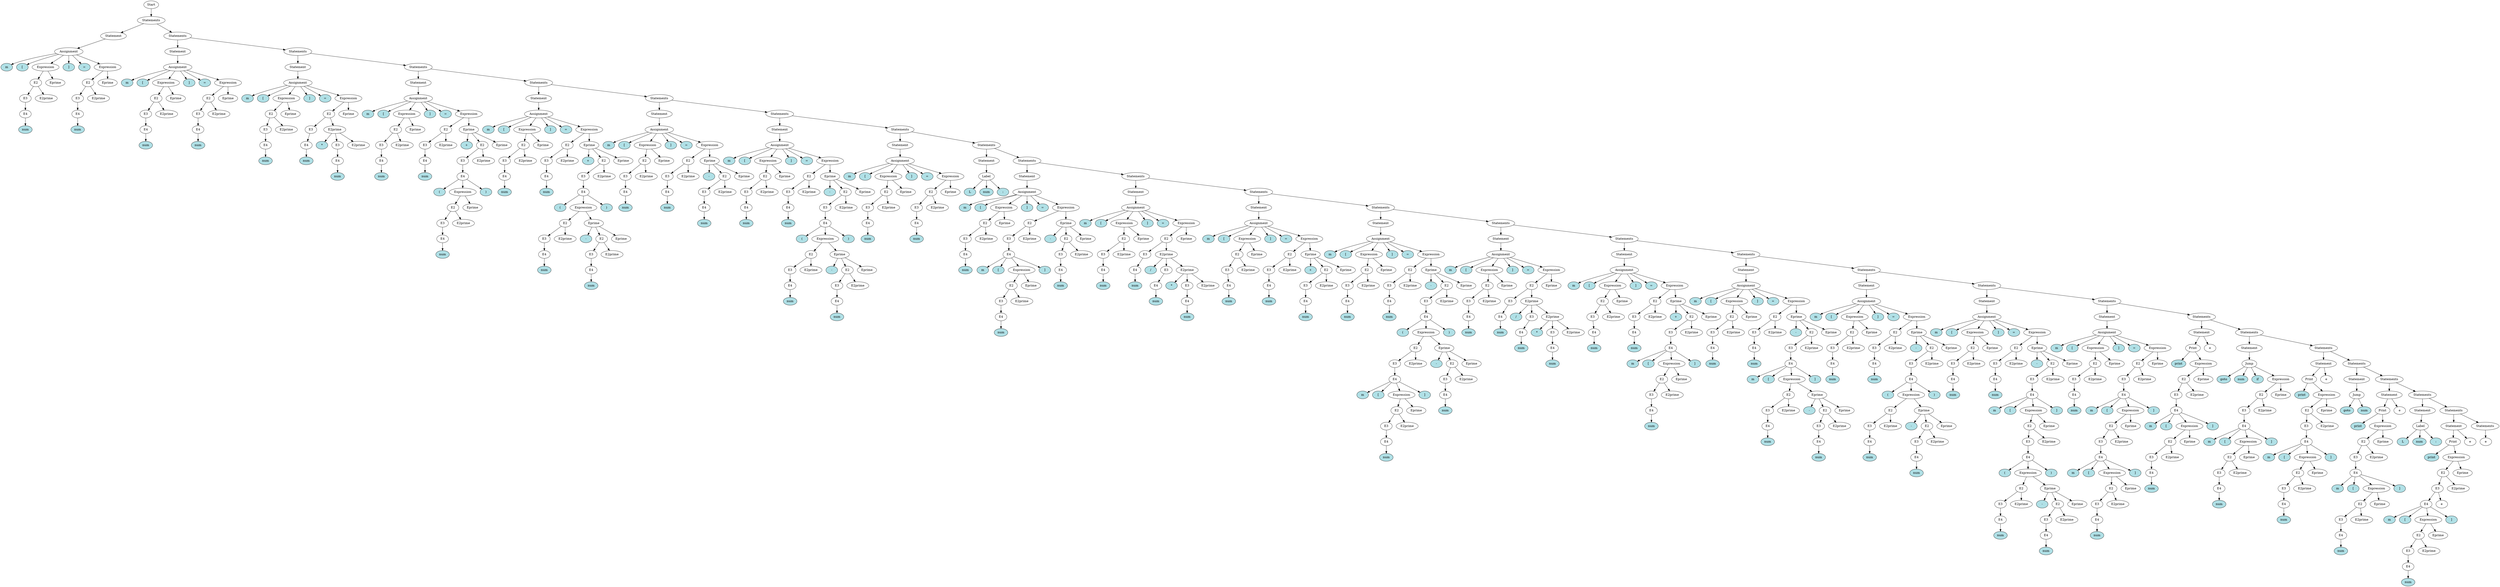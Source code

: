 digraph G {
	"Start1" [label="Start"]
	"Statements2" [label="Statements"]
	"Start1" -> "Statements2"
	"Statement3" [label="Statement"]
	"Statements2" -> "Statement3"
	"Assignment4" [label="Assignment"]
	"Statement3" -> "Assignment4"
	"m5" [label="m",style=filled,fillcolor=powderblue]
	"Assignment4" -> "m5"
	"[6" [label="[",style=filled,fillcolor=powderblue]
	"Assignment4" -> "[6"
	"Expression7" [label="Expression"]
	"Assignment4" -> "Expression7"
	"E28" [label="E2"]
	"Expression7" -> "E28"
	"E39" [label="E3"]
	"E28" -> "E39"
	"E410" [label="E4"]
	"E39" -> "E410"
	"num11" [label="num",style=filled,fillcolor=powderblue]
	"E410" -> "num11"
	"E2prime12" [label="E2prime"]
	"E28" -> "E2prime12"
	"Eprime13" [label="Eprime"]
	"Expression7" -> "Eprime13"
	"]14" [label="]",style=filled,fillcolor=powderblue]
	"Assignment4" -> "]14"
	"=15" [label="=",style=filled,fillcolor=powderblue]
	"Assignment4" -> "=15"
	"Expression16" [label="Expression"]
	"Assignment4" -> "Expression16"
	"E217" [label="E2"]
	"Expression16" -> "E217"
	"E318" [label="E3"]
	"E217" -> "E318"
	"E419" [label="E4"]
	"E318" -> "E419"
	"num20" [label="num",style=filled,fillcolor=powderblue]
	"E419" -> "num20"
	"E2prime21" [label="E2prime"]
	"E217" -> "E2prime21"
	"Eprime22" [label="Eprime"]
	"Expression16" -> "Eprime22"
	"Statements23" [label="Statements"]
	"Statements2" -> "Statements23"
	"Statement24" [label="Statement"]
	"Statements23" -> "Statement24"
	"Assignment25" [label="Assignment"]
	"Statement24" -> "Assignment25"
	"m26" [label="m",style=filled,fillcolor=powderblue]
	"Assignment25" -> "m26"
	"[27" [label="[",style=filled,fillcolor=powderblue]
	"Assignment25" -> "[27"
	"Expression28" [label="Expression"]
	"Assignment25" -> "Expression28"
	"E229" [label="E2"]
	"Expression28" -> "E229"
	"E330" [label="E3"]
	"E229" -> "E330"
	"E431" [label="E4"]
	"E330" -> "E431"
	"num32" [label="num",style=filled,fillcolor=powderblue]
	"E431" -> "num32"
	"E2prime33" [label="E2prime"]
	"E229" -> "E2prime33"
	"Eprime34" [label="Eprime"]
	"Expression28" -> "Eprime34"
	"]35" [label="]",style=filled,fillcolor=powderblue]
	"Assignment25" -> "]35"
	"=36" [label="=",style=filled,fillcolor=powderblue]
	"Assignment25" -> "=36"
	"Expression37" [label="Expression"]
	"Assignment25" -> "Expression37"
	"E238" [label="E2"]
	"Expression37" -> "E238"
	"E339" [label="E3"]
	"E238" -> "E339"
	"E440" [label="E4"]
	"E339" -> "E440"
	"num41" [label="num",style=filled,fillcolor=powderblue]
	"E440" -> "num41"
	"E2prime42" [label="E2prime"]
	"E238" -> "E2prime42"
	"Eprime43" [label="Eprime"]
	"Expression37" -> "Eprime43"
	"Statements44" [label="Statements"]
	"Statements23" -> "Statements44"
	"Statement45" [label="Statement"]
	"Statements44" -> "Statement45"
	"Assignment46" [label="Assignment"]
	"Statement45" -> "Assignment46"
	"m47" [label="m",style=filled,fillcolor=powderblue]
	"Assignment46" -> "m47"
	"[48" [label="[",style=filled,fillcolor=powderblue]
	"Assignment46" -> "[48"
	"Expression49" [label="Expression"]
	"Assignment46" -> "Expression49"
	"E250" [label="E2"]
	"Expression49" -> "E250"
	"E351" [label="E3"]
	"E250" -> "E351"
	"E452" [label="E4"]
	"E351" -> "E452"
	"num53" [label="num",style=filled,fillcolor=powderblue]
	"E452" -> "num53"
	"E2prime54" [label="E2prime"]
	"E250" -> "E2prime54"
	"Eprime55" [label="Eprime"]
	"Expression49" -> "Eprime55"
	"]56" [label="]",style=filled,fillcolor=powderblue]
	"Assignment46" -> "]56"
	"=57" [label="=",style=filled,fillcolor=powderblue]
	"Assignment46" -> "=57"
	"Expression58" [label="Expression"]
	"Assignment46" -> "Expression58"
	"E259" [label="E2"]
	"Expression58" -> "E259"
	"E360" [label="E3"]
	"E259" -> "E360"
	"E461" [label="E4"]
	"E360" -> "E461"
	"num62" [label="num",style=filled,fillcolor=powderblue]
	"E461" -> "num62"
	"E2prime63" [label="E2prime"]
	"E259" -> "E2prime63"
	"*64" [label="*",style=filled,fillcolor=powderblue]
	"E2prime63" -> "*64"
	"E365" [label="E3"]
	"E2prime63" -> "E365"
	"E466" [label="E4"]
	"E365" -> "E466"
	"num67" [label="num",style=filled,fillcolor=powderblue]
	"E466" -> "num67"
	"E2prime68" [label="E2prime"]
	"E2prime63" -> "E2prime68"
	"Eprime69" [label="Eprime"]
	"Expression58" -> "Eprime69"
	"Statements70" [label="Statements"]
	"Statements44" -> "Statements70"
	"Statement71" [label="Statement"]
	"Statements70" -> "Statement71"
	"Assignment72" [label="Assignment"]
	"Statement71" -> "Assignment72"
	"m73" [label="m",style=filled,fillcolor=powderblue]
	"Assignment72" -> "m73"
	"[74" [label="[",style=filled,fillcolor=powderblue]
	"Assignment72" -> "[74"
	"Expression75" [label="Expression"]
	"Assignment72" -> "Expression75"
	"E276" [label="E2"]
	"Expression75" -> "E276"
	"E377" [label="E3"]
	"E276" -> "E377"
	"E478" [label="E4"]
	"E377" -> "E478"
	"num79" [label="num",style=filled,fillcolor=powderblue]
	"E478" -> "num79"
	"E2prime80" [label="E2prime"]
	"E276" -> "E2prime80"
	"Eprime81" [label="Eprime"]
	"Expression75" -> "Eprime81"
	"]82" [label="]",style=filled,fillcolor=powderblue]
	"Assignment72" -> "]82"
	"=83" [label="=",style=filled,fillcolor=powderblue]
	"Assignment72" -> "=83"
	"Expression84" [label="Expression"]
	"Assignment72" -> "Expression84"
	"E285" [label="E2"]
	"Expression84" -> "E285"
	"E386" [label="E3"]
	"E285" -> "E386"
	"E487" [label="E4"]
	"E386" -> "E487"
	"num88" [label="num",style=filled,fillcolor=powderblue]
	"E487" -> "num88"
	"E2prime89" [label="E2prime"]
	"E285" -> "E2prime89"
	"Eprime90" [label="Eprime"]
	"Expression84" -> "Eprime90"
	"+91" [label="+",style=filled,fillcolor=powderblue]
	"Eprime90" -> "+91"
	"E292" [label="E2"]
	"Eprime90" -> "E292"
	"E393" [label="E3"]
	"E292" -> "E393"
	"E494" [label="E4"]
	"E393" -> "E494"
	"(95" [label="(",style=filled,fillcolor=powderblue]
	"E494" -> "(95"
	"Expression96" [label="Expression"]
	"E494" -> "Expression96"
	"E297" [label="E2"]
	"Expression96" -> "E297"
	"E398" [label="E3"]
	"E297" -> "E398"
	"E499" [label="E4"]
	"E398" -> "E499"
	"num100" [label="num",style=filled,fillcolor=powderblue]
	"E499" -> "num100"
	"E2prime101" [label="E2prime"]
	"E297" -> "E2prime101"
	"Eprime102" [label="Eprime"]
	"Expression96" -> "Eprime102"
	")103" [label=")",style=filled,fillcolor=powderblue]
	"E494" -> ")103"
	"E2prime104" [label="E2prime"]
	"E292" -> "E2prime104"
	"Eprime105" [label="Eprime"]
	"Eprime90" -> "Eprime105"
	"Statements106" [label="Statements"]
	"Statements70" -> "Statements106"
	"Statement107" [label="Statement"]
	"Statements106" -> "Statement107"
	"Assignment108" [label="Assignment"]
	"Statement107" -> "Assignment108"
	"m109" [label="m",style=filled,fillcolor=powderblue]
	"Assignment108" -> "m109"
	"[110" [label="[",style=filled,fillcolor=powderblue]
	"Assignment108" -> "[110"
	"Expression111" [label="Expression"]
	"Assignment108" -> "Expression111"
	"E2112" [label="E2"]
	"Expression111" -> "E2112"
	"E3113" [label="E3"]
	"E2112" -> "E3113"
	"E4114" [label="E4"]
	"E3113" -> "E4114"
	"num115" [label="num",style=filled,fillcolor=powderblue]
	"E4114" -> "num115"
	"E2prime116" [label="E2prime"]
	"E2112" -> "E2prime116"
	"Eprime117" [label="Eprime"]
	"Expression111" -> "Eprime117"
	"]118" [label="]",style=filled,fillcolor=powderblue]
	"Assignment108" -> "]118"
	"=119" [label="=",style=filled,fillcolor=powderblue]
	"Assignment108" -> "=119"
	"Expression120" [label="Expression"]
	"Assignment108" -> "Expression120"
	"E2121" [label="E2"]
	"Expression120" -> "E2121"
	"E3122" [label="E3"]
	"E2121" -> "E3122"
	"E4123" [label="E4"]
	"E3122" -> "E4123"
	"num124" [label="num",style=filled,fillcolor=powderblue]
	"E4123" -> "num124"
	"E2prime125" [label="E2prime"]
	"E2121" -> "E2prime125"
	"Eprime126" [label="Eprime"]
	"Expression120" -> "Eprime126"
	"+127" [label="+",style=filled,fillcolor=powderblue]
	"Eprime126" -> "+127"
	"E2128" [label="E2"]
	"Eprime126" -> "E2128"
	"E3129" [label="E3"]
	"E2128" -> "E3129"
	"E4130" [label="E4"]
	"E3129" -> "E4130"
	"(131" [label="(",style=filled,fillcolor=powderblue]
	"E4130" -> "(131"
	"Expression132" [label="Expression"]
	"E4130" -> "Expression132"
	"E2133" [label="E2"]
	"Expression132" -> "E2133"
	"E3134" [label="E3"]
	"E2133" -> "E3134"
	"E4135" [label="E4"]
	"E3134" -> "E4135"
	"num136" [label="num",style=filled,fillcolor=powderblue]
	"E4135" -> "num136"
	"E2prime137" [label="E2prime"]
	"E2133" -> "E2prime137"
	"Eprime138" [label="Eprime"]
	"Expression132" -> "Eprime138"
	"-139" [label="-",style=filled,fillcolor=powderblue]
	"Eprime138" -> "-139"
	"E2140" [label="E2"]
	"Eprime138" -> "E2140"
	"E3141" [label="E3"]
	"E2140" -> "E3141"
	"E4142" [label="E4"]
	"E3141" -> "E4142"
	"num143" [label="num",style=filled,fillcolor=powderblue]
	"E4142" -> "num143"
	"E2prime144" [label="E2prime"]
	"E2140" -> "E2prime144"
	"Eprime145" [label="Eprime"]
	"Eprime138" -> "Eprime145"
	")146" [label=")",style=filled,fillcolor=powderblue]
	"E4130" -> ")146"
	"E2prime147" [label="E2prime"]
	"E2128" -> "E2prime147"
	"Eprime148" [label="Eprime"]
	"Eprime126" -> "Eprime148"
	"Statements149" [label="Statements"]
	"Statements106" -> "Statements149"
	"Statement150" [label="Statement"]
	"Statements149" -> "Statement150"
	"Assignment151" [label="Assignment"]
	"Statement150" -> "Assignment151"
	"m152" [label="m",style=filled,fillcolor=powderblue]
	"Assignment151" -> "m152"
	"[153" [label="[",style=filled,fillcolor=powderblue]
	"Assignment151" -> "[153"
	"Expression154" [label="Expression"]
	"Assignment151" -> "Expression154"
	"E2155" [label="E2"]
	"Expression154" -> "E2155"
	"E3156" [label="E3"]
	"E2155" -> "E3156"
	"E4157" [label="E4"]
	"E3156" -> "E4157"
	"num158" [label="num",style=filled,fillcolor=powderblue]
	"E4157" -> "num158"
	"E2prime159" [label="E2prime"]
	"E2155" -> "E2prime159"
	"Eprime160" [label="Eprime"]
	"Expression154" -> "Eprime160"
	"]161" [label="]",style=filled,fillcolor=powderblue]
	"Assignment151" -> "]161"
	"=162" [label="=",style=filled,fillcolor=powderblue]
	"Assignment151" -> "=162"
	"Expression163" [label="Expression"]
	"Assignment151" -> "Expression163"
	"E2164" [label="E2"]
	"Expression163" -> "E2164"
	"E3165" [label="E3"]
	"E2164" -> "E3165"
	"E4166" [label="E4"]
	"E3165" -> "E4166"
	"num167" [label="num",style=filled,fillcolor=powderblue]
	"E4166" -> "num167"
	"E2prime168" [label="E2prime"]
	"E2164" -> "E2prime168"
	"Eprime169" [label="Eprime"]
	"Expression163" -> "Eprime169"
	"-170" [label="-",style=filled,fillcolor=powderblue]
	"Eprime169" -> "-170"
	"E2171" [label="E2"]
	"Eprime169" -> "E2171"
	"E3172" [label="E3"]
	"E2171" -> "E3172"
	"E4173" [label="E4"]
	"E3172" -> "E4173"
	"num174" [label="num",style=filled,fillcolor=powderblue]
	"E4173" -> "num174"
	"E2prime175" [label="E2prime"]
	"E2171" -> "E2prime175"
	"Eprime176" [label="Eprime"]
	"Eprime169" -> "Eprime176"
	"Statements177" [label="Statements"]
	"Statements149" -> "Statements177"
	"Statement178" [label="Statement"]
	"Statements177" -> "Statement178"
	"Assignment179" [label="Assignment"]
	"Statement178" -> "Assignment179"
	"m180" [label="m",style=filled,fillcolor=powderblue]
	"Assignment179" -> "m180"
	"[181" [label="[",style=filled,fillcolor=powderblue]
	"Assignment179" -> "[181"
	"Expression182" [label="Expression"]
	"Assignment179" -> "Expression182"
	"E2183" [label="E2"]
	"Expression182" -> "E2183"
	"E3184" [label="E3"]
	"E2183" -> "E3184"
	"E4185" [label="E4"]
	"E3184" -> "E4185"
	"num186" [label="num",style=filled,fillcolor=powderblue]
	"E4185" -> "num186"
	"E2prime187" [label="E2prime"]
	"E2183" -> "E2prime187"
	"Eprime188" [label="Eprime"]
	"Expression182" -> "Eprime188"
	"]189" [label="]",style=filled,fillcolor=powderblue]
	"Assignment179" -> "]189"
	"=190" [label="=",style=filled,fillcolor=powderblue]
	"Assignment179" -> "=190"
	"Expression191" [label="Expression"]
	"Assignment179" -> "Expression191"
	"E2192" [label="E2"]
	"Expression191" -> "E2192"
	"E3193" [label="E3"]
	"E2192" -> "E3193"
	"E4194" [label="E4"]
	"E3193" -> "E4194"
	"num195" [label="num",style=filled,fillcolor=powderblue]
	"E4194" -> "num195"
	"E2prime196" [label="E2prime"]
	"E2192" -> "E2prime196"
	"Eprime197" [label="Eprime"]
	"Expression191" -> "Eprime197"
	"-198" [label="-",style=filled,fillcolor=powderblue]
	"Eprime197" -> "-198"
	"E2199" [label="E2"]
	"Eprime197" -> "E2199"
	"E3200" [label="E3"]
	"E2199" -> "E3200"
	"E4201" [label="E4"]
	"E3200" -> "E4201"
	"(202" [label="(",style=filled,fillcolor=powderblue]
	"E4201" -> "(202"
	"Expression203" [label="Expression"]
	"E4201" -> "Expression203"
	"E2204" [label="E2"]
	"Expression203" -> "E2204"
	"E3205" [label="E3"]
	"E2204" -> "E3205"
	"E4206" [label="E4"]
	"E3205" -> "E4206"
	"num207" [label="num",style=filled,fillcolor=powderblue]
	"E4206" -> "num207"
	"E2prime208" [label="E2prime"]
	"E2204" -> "E2prime208"
	"Eprime209" [label="Eprime"]
	"Expression203" -> "Eprime209"
	"-210" [label="-",style=filled,fillcolor=powderblue]
	"Eprime209" -> "-210"
	"E2211" [label="E2"]
	"Eprime209" -> "E2211"
	"E3212" [label="E3"]
	"E2211" -> "E3212"
	"E4213" [label="E4"]
	"E3212" -> "E4213"
	"num214" [label="num",style=filled,fillcolor=powderblue]
	"E4213" -> "num214"
	"E2prime215" [label="E2prime"]
	"E2211" -> "E2prime215"
	"Eprime216" [label="Eprime"]
	"Eprime209" -> "Eprime216"
	")217" [label=")",style=filled,fillcolor=powderblue]
	"E4201" -> ")217"
	"E2prime218" [label="E2prime"]
	"E2199" -> "E2prime218"
	"Eprime219" [label="Eprime"]
	"Eprime197" -> "Eprime219"
	"Statements220" [label="Statements"]
	"Statements177" -> "Statements220"
	"Statement221" [label="Statement"]
	"Statements220" -> "Statement221"
	"Assignment222" [label="Assignment"]
	"Statement221" -> "Assignment222"
	"m223" [label="m",style=filled,fillcolor=powderblue]
	"Assignment222" -> "m223"
	"[224" [label="[",style=filled,fillcolor=powderblue]
	"Assignment222" -> "[224"
	"Expression225" [label="Expression"]
	"Assignment222" -> "Expression225"
	"E2226" [label="E2"]
	"Expression225" -> "E2226"
	"E3227" [label="E3"]
	"E2226" -> "E3227"
	"E4228" [label="E4"]
	"E3227" -> "E4228"
	"num229" [label="num",style=filled,fillcolor=powderblue]
	"E4228" -> "num229"
	"E2prime230" [label="E2prime"]
	"E2226" -> "E2prime230"
	"Eprime231" [label="Eprime"]
	"Expression225" -> "Eprime231"
	"]232" [label="]",style=filled,fillcolor=powderblue]
	"Assignment222" -> "]232"
	"=233" [label="=",style=filled,fillcolor=powderblue]
	"Assignment222" -> "=233"
	"Expression234" [label="Expression"]
	"Assignment222" -> "Expression234"
	"E2235" [label="E2"]
	"Expression234" -> "E2235"
	"E3236" [label="E3"]
	"E2235" -> "E3236"
	"E4237" [label="E4"]
	"E3236" -> "E4237"
	"num238" [label="num",style=filled,fillcolor=powderblue]
	"E4237" -> "num238"
	"E2prime239" [label="E2prime"]
	"E2235" -> "E2prime239"
	"Eprime240" [label="Eprime"]
	"Expression234" -> "Eprime240"
	"Statements241" [label="Statements"]
	"Statements220" -> "Statements241"
	"Statement242" [label="Statement"]
	"Statements241" -> "Statement242"
	"Label243" [label="Label"]
	"Statement242" -> "Label243"
	"L244" [label="L",style=filled,fillcolor=powderblue]
	"Label243" -> "L244"
	"num245" [label="num",style=filled,fillcolor=powderblue]
	"Label243" -> "num245"
	":246" [label=":",style=filled,fillcolor=powderblue]
	"Label243" -> ":246"
	"Statements247" [label="Statements"]
	"Statements241" -> "Statements247"
	"Statement248" [label="Statement"]
	"Statements247" -> "Statement248"
	"Assignment249" [label="Assignment"]
	"Statement248" -> "Assignment249"
	"m250" [label="m",style=filled,fillcolor=powderblue]
	"Assignment249" -> "m250"
	"[251" [label="[",style=filled,fillcolor=powderblue]
	"Assignment249" -> "[251"
	"Expression252" [label="Expression"]
	"Assignment249" -> "Expression252"
	"E2253" [label="E2"]
	"Expression252" -> "E2253"
	"E3254" [label="E3"]
	"E2253" -> "E3254"
	"E4255" [label="E4"]
	"E3254" -> "E4255"
	"num256" [label="num",style=filled,fillcolor=powderblue]
	"E4255" -> "num256"
	"E2prime257" [label="E2prime"]
	"E2253" -> "E2prime257"
	"Eprime258" [label="Eprime"]
	"Expression252" -> "Eprime258"
	"]259" [label="]",style=filled,fillcolor=powderblue]
	"Assignment249" -> "]259"
	"=260" [label="=",style=filled,fillcolor=powderblue]
	"Assignment249" -> "=260"
	"Expression261" [label="Expression"]
	"Assignment249" -> "Expression261"
	"E2262" [label="E2"]
	"Expression261" -> "E2262"
	"E3263" [label="E3"]
	"E2262" -> "E3263"
	"E4264" [label="E4"]
	"E3263" -> "E4264"
	"m265" [label="m",style=filled,fillcolor=powderblue]
	"E4264" -> "m265"
	"[266" [label="[",style=filled,fillcolor=powderblue]
	"E4264" -> "[266"
	"Expression267" [label="Expression"]
	"E4264" -> "Expression267"
	"E2268" [label="E2"]
	"Expression267" -> "E2268"
	"E3269" [label="E3"]
	"E2268" -> "E3269"
	"E4270" [label="E4"]
	"E3269" -> "E4270"
	"num271" [label="num",style=filled,fillcolor=powderblue]
	"E4270" -> "num271"
	"E2prime272" [label="E2prime"]
	"E2268" -> "E2prime272"
	"Eprime273" [label="Eprime"]
	"Expression267" -> "Eprime273"
	"]274" [label="]",style=filled,fillcolor=powderblue]
	"E4264" -> "]274"
	"E2prime275" [label="E2prime"]
	"E2262" -> "E2prime275"
	"Eprime276" [label="Eprime"]
	"Expression261" -> "Eprime276"
	"-277" [label="-",style=filled,fillcolor=powderblue]
	"Eprime276" -> "-277"
	"E2278" [label="E2"]
	"Eprime276" -> "E2278"
	"E3279" [label="E3"]
	"E2278" -> "E3279"
	"E4280" [label="E4"]
	"E3279" -> "E4280"
	"num281" [label="num",style=filled,fillcolor=powderblue]
	"E4280" -> "num281"
	"E2prime282" [label="E2prime"]
	"E2278" -> "E2prime282"
	"Eprime283" [label="Eprime"]
	"Eprime276" -> "Eprime283"
	"Statements284" [label="Statements"]
	"Statements247" -> "Statements284"
	"Statement285" [label="Statement"]
	"Statements284" -> "Statement285"
	"Assignment286" [label="Assignment"]
	"Statement285" -> "Assignment286"
	"m287" [label="m",style=filled,fillcolor=powderblue]
	"Assignment286" -> "m287"
	"[288" [label="[",style=filled,fillcolor=powderblue]
	"Assignment286" -> "[288"
	"Expression289" [label="Expression"]
	"Assignment286" -> "Expression289"
	"E2290" [label="E2"]
	"Expression289" -> "E2290"
	"E3291" [label="E3"]
	"E2290" -> "E3291"
	"E4292" [label="E4"]
	"E3291" -> "E4292"
	"num293" [label="num",style=filled,fillcolor=powderblue]
	"E4292" -> "num293"
	"E2prime294" [label="E2prime"]
	"E2290" -> "E2prime294"
	"Eprime295" [label="Eprime"]
	"Expression289" -> "Eprime295"
	"]296" [label="]",style=filled,fillcolor=powderblue]
	"Assignment286" -> "]296"
	"=297" [label="=",style=filled,fillcolor=powderblue]
	"Assignment286" -> "=297"
	"Expression298" [label="Expression"]
	"Assignment286" -> "Expression298"
	"E2299" [label="E2"]
	"Expression298" -> "E2299"
	"E3300" [label="E3"]
	"E2299" -> "E3300"
	"E4301" [label="E4"]
	"E3300" -> "E4301"
	"num302" [label="num",style=filled,fillcolor=powderblue]
	"E4301" -> "num302"
	"E2prime303" [label="E2prime"]
	"E2299" -> "E2prime303"
	"/304" [label="/",style=filled,fillcolor=powderblue]
	"E2prime303" -> "/304"
	"E3305" [label="E3"]
	"E2prime303" -> "E3305"
	"E4306" [label="E4"]
	"E3305" -> "E4306"
	"num307" [label="num",style=filled,fillcolor=powderblue]
	"E4306" -> "num307"
	"E2prime308" [label="E2prime"]
	"E2prime303" -> "E2prime308"
	"*309" [label="*",style=filled,fillcolor=powderblue]
	"E2prime308" -> "*309"
	"E3310" [label="E3"]
	"E2prime308" -> "E3310"
	"E4311" [label="E4"]
	"E3310" -> "E4311"
	"num312" [label="num",style=filled,fillcolor=powderblue]
	"E4311" -> "num312"
	"E2prime313" [label="E2prime"]
	"E2prime308" -> "E2prime313"
	"Eprime314" [label="Eprime"]
	"Expression298" -> "Eprime314"
	"Statements315" [label="Statements"]
	"Statements284" -> "Statements315"
	"Statement316" [label="Statement"]
	"Statements315" -> "Statement316"
	"Assignment317" [label="Assignment"]
	"Statement316" -> "Assignment317"
	"m318" [label="m",style=filled,fillcolor=powderblue]
	"Assignment317" -> "m318"
	"[319" [label="[",style=filled,fillcolor=powderblue]
	"Assignment317" -> "[319"
	"Expression320" [label="Expression"]
	"Assignment317" -> "Expression320"
	"E2321" [label="E2"]
	"Expression320" -> "E2321"
	"E3322" [label="E3"]
	"E2321" -> "E3322"
	"E4323" [label="E4"]
	"E3322" -> "E4323"
	"num324" [label="num",style=filled,fillcolor=powderblue]
	"E4323" -> "num324"
	"E2prime325" [label="E2prime"]
	"E2321" -> "E2prime325"
	"Eprime326" [label="Eprime"]
	"Expression320" -> "Eprime326"
	"]327" [label="]",style=filled,fillcolor=powderblue]
	"Assignment317" -> "]327"
	"=328" [label="=",style=filled,fillcolor=powderblue]
	"Assignment317" -> "=328"
	"Expression329" [label="Expression"]
	"Assignment317" -> "Expression329"
	"E2330" [label="E2"]
	"Expression329" -> "E2330"
	"E3331" [label="E3"]
	"E2330" -> "E3331"
	"E4332" [label="E4"]
	"E3331" -> "E4332"
	"num333" [label="num",style=filled,fillcolor=powderblue]
	"E4332" -> "num333"
	"E2prime334" [label="E2prime"]
	"E2330" -> "E2prime334"
	"Eprime335" [label="Eprime"]
	"Expression329" -> "Eprime335"
	"+336" [label="+",style=filled,fillcolor=powderblue]
	"Eprime335" -> "+336"
	"E2337" [label="E2"]
	"Eprime335" -> "E2337"
	"E3338" [label="E3"]
	"E2337" -> "E3338"
	"E4339" [label="E4"]
	"E3338" -> "E4339"
	"num340" [label="num",style=filled,fillcolor=powderblue]
	"E4339" -> "num340"
	"E2prime341" [label="E2prime"]
	"E2337" -> "E2prime341"
	"Eprime342" [label="Eprime"]
	"Eprime335" -> "Eprime342"
	"Statements343" [label="Statements"]
	"Statements315" -> "Statements343"
	"Statement344" [label="Statement"]
	"Statements343" -> "Statement344"
	"Assignment345" [label="Assignment"]
	"Statement344" -> "Assignment345"
	"m346" [label="m",style=filled,fillcolor=powderblue]
	"Assignment345" -> "m346"
	"[347" [label="[",style=filled,fillcolor=powderblue]
	"Assignment345" -> "[347"
	"Expression348" [label="Expression"]
	"Assignment345" -> "Expression348"
	"E2349" [label="E2"]
	"Expression348" -> "E2349"
	"E3350" [label="E3"]
	"E2349" -> "E3350"
	"E4351" [label="E4"]
	"E3350" -> "E4351"
	"num352" [label="num",style=filled,fillcolor=powderblue]
	"E4351" -> "num352"
	"E2prime353" [label="E2prime"]
	"E2349" -> "E2prime353"
	"Eprime354" [label="Eprime"]
	"Expression348" -> "Eprime354"
	"]355" [label="]",style=filled,fillcolor=powderblue]
	"Assignment345" -> "]355"
	"=356" [label="=",style=filled,fillcolor=powderblue]
	"Assignment345" -> "=356"
	"Expression357" [label="Expression"]
	"Assignment345" -> "Expression357"
	"E2358" [label="E2"]
	"Expression357" -> "E2358"
	"E3359" [label="E3"]
	"E2358" -> "E3359"
	"E4360" [label="E4"]
	"E3359" -> "E4360"
	"num361" [label="num",style=filled,fillcolor=powderblue]
	"E4360" -> "num361"
	"E2prime362" [label="E2prime"]
	"E2358" -> "E2prime362"
	"Eprime363" [label="Eprime"]
	"Expression357" -> "Eprime363"
	"-364" [label="-",style=filled,fillcolor=powderblue]
	"Eprime363" -> "-364"
	"E2365" [label="E2"]
	"Eprime363" -> "E2365"
	"E3366" [label="E3"]
	"E2365" -> "E3366"
	"E4367" [label="E4"]
	"E3366" -> "E4367"
	"(368" [label="(",style=filled,fillcolor=powderblue]
	"E4367" -> "(368"
	"Expression369" [label="Expression"]
	"E4367" -> "Expression369"
	"E2370" [label="E2"]
	"Expression369" -> "E2370"
	"E3371" [label="E3"]
	"E2370" -> "E3371"
	"E4372" [label="E4"]
	"E3371" -> "E4372"
	"m373" [label="m",style=filled,fillcolor=powderblue]
	"E4372" -> "m373"
	"[374" [label="[",style=filled,fillcolor=powderblue]
	"E4372" -> "[374"
	"Expression375" [label="Expression"]
	"E4372" -> "Expression375"
	"E2376" [label="E2"]
	"Expression375" -> "E2376"
	"E3377" [label="E3"]
	"E2376" -> "E3377"
	"E4378" [label="E4"]
	"E3377" -> "E4378"
	"num379" [label="num",style=filled,fillcolor=powderblue]
	"E4378" -> "num379"
	"E2prime380" [label="E2prime"]
	"E2376" -> "E2prime380"
	"Eprime381" [label="Eprime"]
	"Expression375" -> "Eprime381"
	"]382" [label="]",style=filled,fillcolor=powderblue]
	"E4372" -> "]382"
	"E2prime383" [label="E2prime"]
	"E2370" -> "E2prime383"
	"Eprime384" [label="Eprime"]
	"Expression369" -> "Eprime384"
	"-385" [label="-",style=filled,fillcolor=powderblue]
	"Eprime384" -> "-385"
	"E2386" [label="E2"]
	"Eprime384" -> "E2386"
	"E3387" [label="E3"]
	"E2386" -> "E3387"
	"E4388" [label="E4"]
	"E3387" -> "E4388"
	"num389" [label="num",style=filled,fillcolor=powderblue]
	"E4388" -> "num389"
	"E2prime390" [label="E2prime"]
	"E2386" -> "E2prime390"
	"Eprime391" [label="Eprime"]
	"Eprime384" -> "Eprime391"
	")392" [label=")",style=filled,fillcolor=powderblue]
	"E4367" -> ")392"
	"E2prime393" [label="E2prime"]
	"E2365" -> "E2prime393"
	"Eprime394" [label="Eprime"]
	"Eprime363" -> "Eprime394"
	"Statements395" [label="Statements"]
	"Statements343" -> "Statements395"
	"Statement396" [label="Statement"]
	"Statements395" -> "Statement396"
	"Assignment397" [label="Assignment"]
	"Statement396" -> "Assignment397"
	"m398" [label="m",style=filled,fillcolor=powderblue]
	"Assignment397" -> "m398"
	"[399" [label="[",style=filled,fillcolor=powderblue]
	"Assignment397" -> "[399"
	"Expression400" [label="Expression"]
	"Assignment397" -> "Expression400"
	"E2401" [label="E2"]
	"Expression400" -> "E2401"
	"E3402" [label="E3"]
	"E2401" -> "E3402"
	"E4403" [label="E4"]
	"E3402" -> "E4403"
	"num404" [label="num",style=filled,fillcolor=powderblue]
	"E4403" -> "num404"
	"E2prime405" [label="E2prime"]
	"E2401" -> "E2prime405"
	"Eprime406" [label="Eprime"]
	"Expression400" -> "Eprime406"
	"]407" [label="]",style=filled,fillcolor=powderblue]
	"Assignment397" -> "]407"
	"=408" [label="=",style=filled,fillcolor=powderblue]
	"Assignment397" -> "=408"
	"Expression409" [label="Expression"]
	"Assignment397" -> "Expression409"
	"E2410" [label="E2"]
	"Expression409" -> "E2410"
	"E3411" [label="E3"]
	"E2410" -> "E3411"
	"E4412" [label="E4"]
	"E3411" -> "E4412"
	"num413" [label="num",style=filled,fillcolor=powderblue]
	"E4412" -> "num413"
	"E2prime414" [label="E2prime"]
	"E2410" -> "E2prime414"
	"/415" [label="/",style=filled,fillcolor=powderblue]
	"E2prime414" -> "/415"
	"E3416" [label="E3"]
	"E2prime414" -> "E3416"
	"E4417" [label="E4"]
	"E3416" -> "E4417"
	"num418" [label="num",style=filled,fillcolor=powderblue]
	"E4417" -> "num418"
	"E2prime419" [label="E2prime"]
	"E2prime414" -> "E2prime419"
	"*420" [label="*",style=filled,fillcolor=powderblue]
	"E2prime419" -> "*420"
	"E3421" [label="E3"]
	"E2prime419" -> "E3421"
	"E4422" [label="E4"]
	"E3421" -> "E4422"
	"num423" [label="num",style=filled,fillcolor=powderblue]
	"E4422" -> "num423"
	"E2prime424" [label="E2prime"]
	"E2prime419" -> "E2prime424"
	"Eprime425" [label="Eprime"]
	"Expression409" -> "Eprime425"
	"Statements426" [label="Statements"]
	"Statements395" -> "Statements426"
	"Statement427" [label="Statement"]
	"Statements426" -> "Statement427"
	"Assignment428" [label="Assignment"]
	"Statement427" -> "Assignment428"
	"m429" [label="m",style=filled,fillcolor=powderblue]
	"Assignment428" -> "m429"
	"[430" [label="[",style=filled,fillcolor=powderblue]
	"Assignment428" -> "[430"
	"Expression431" [label="Expression"]
	"Assignment428" -> "Expression431"
	"E2432" [label="E2"]
	"Expression431" -> "E2432"
	"E3433" [label="E3"]
	"E2432" -> "E3433"
	"E4434" [label="E4"]
	"E3433" -> "E4434"
	"num435" [label="num",style=filled,fillcolor=powderblue]
	"E4434" -> "num435"
	"E2prime436" [label="E2prime"]
	"E2432" -> "E2prime436"
	"Eprime437" [label="Eprime"]
	"Expression431" -> "Eprime437"
	"]438" [label="]",style=filled,fillcolor=powderblue]
	"Assignment428" -> "]438"
	"=439" [label="=",style=filled,fillcolor=powderblue]
	"Assignment428" -> "=439"
	"Expression440" [label="Expression"]
	"Assignment428" -> "Expression440"
	"E2441" [label="E2"]
	"Expression440" -> "E2441"
	"E3442" [label="E3"]
	"E2441" -> "E3442"
	"E4443" [label="E4"]
	"E3442" -> "E4443"
	"num444" [label="num",style=filled,fillcolor=powderblue]
	"E4443" -> "num444"
	"E2prime445" [label="E2prime"]
	"E2441" -> "E2prime445"
	"Eprime446" [label="Eprime"]
	"Expression440" -> "Eprime446"
	"+447" [label="+",style=filled,fillcolor=powderblue]
	"Eprime446" -> "+447"
	"E2448" [label="E2"]
	"Eprime446" -> "E2448"
	"E3449" [label="E3"]
	"E2448" -> "E3449"
	"E4450" [label="E4"]
	"E3449" -> "E4450"
	"m451" [label="m",style=filled,fillcolor=powderblue]
	"E4450" -> "m451"
	"[452" [label="[",style=filled,fillcolor=powderblue]
	"E4450" -> "[452"
	"Expression453" [label="Expression"]
	"E4450" -> "Expression453"
	"E2454" [label="E2"]
	"Expression453" -> "E2454"
	"E3455" [label="E3"]
	"E2454" -> "E3455"
	"E4456" [label="E4"]
	"E3455" -> "E4456"
	"num457" [label="num",style=filled,fillcolor=powderblue]
	"E4456" -> "num457"
	"E2prime458" [label="E2prime"]
	"E2454" -> "E2prime458"
	"Eprime459" [label="Eprime"]
	"Expression453" -> "Eprime459"
	"]460" [label="]",style=filled,fillcolor=powderblue]
	"E4450" -> "]460"
	"E2prime461" [label="E2prime"]
	"E2448" -> "E2prime461"
	"Eprime462" [label="Eprime"]
	"Eprime446" -> "Eprime462"
	"Statements463" [label="Statements"]
	"Statements426" -> "Statements463"
	"Statement464" [label="Statement"]
	"Statements463" -> "Statement464"
	"Assignment465" [label="Assignment"]
	"Statement464" -> "Assignment465"
	"m466" [label="m",style=filled,fillcolor=powderblue]
	"Assignment465" -> "m466"
	"[467" [label="[",style=filled,fillcolor=powderblue]
	"Assignment465" -> "[467"
	"Expression468" [label="Expression"]
	"Assignment465" -> "Expression468"
	"E2469" [label="E2"]
	"Expression468" -> "E2469"
	"E3470" [label="E3"]
	"E2469" -> "E3470"
	"E4471" [label="E4"]
	"E3470" -> "E4471"
	"num472" [label="num",style=filled,fillcolor=powderblue]
	"E4471" -> "num472"
	"E2prime473" [label="E2prime"]
	"E2469" -> "E2prime473"
	"Eprime474" [label="Eprime"]
	"Expression468" -> "Eprime474"
	"]475" [label="]",style=filled,fillcolor=powderblue]
	"Assignment465" -> "]475"
	"=476" [label="=",style=filled,fillcolor=powderblue]
	"Assignment465" -> "=476"
	"Expression477" [label="Expression"]
	"Assignment465" -> "Expression477"
	"E2478" [label="E2"]
	"Expression477" -> "E2478"
	"E3479" [label="E3"]
	"E2478" -> "E3479"
	"E4480" [label="E4"]
	"E3479" -> "E4480"
	"num481" [label="num",style=filled,fillcolor=powderblue]
	"E4480" -> "num481"
	"E2prime482" [label="E2prime"]
	"E2478" -> "E2prime482"
	"Eprime483" [label="Eprime"]
	"Expression477" -> "Eprime483"
	"-484" [label="-",style=filled,fillcolor=powderblue]
	"Eprime483" -> "-484"
	"E2485" [label="E2"]
	"Eprime483" -> "E2485"
	"E3486" [label="E3"]
	"E2485" -> "E3486"
	"E4487" [label="E4"]
	"E3486" -> "E4487"
	"m488" [label="m",style=filled,fillcolor=powderblue]
	"E4487" -> "m488"
	"[489" [label="[",style=filled,fillcolor=powderblue]
	"E4487" -> "[489"
	"Expression490" [label="Expression"]
	"E4487" -> "Expression490"
	"E2491" [label="E2"]
	"Expression490" -> "E2491"
	"E3492" [label="E3"]
	"E2491" -> "E3492"
	"E4493" [label="E4"]
	"E3492" -> "E4493"
	"num494" [label="num",style=filled,fillcolor=powderblue]
	"E4493" -> "num494"
	"E2prime495" [label="E2prime"]
	"E2491" -> "E2prime495"
	"Eprime496" [label="Eprime"]
	"Expression490" -> "Eprime496"
	"-497" [label="-",style=filled,fillcolor=powderblue]
	"Eprime496" -> "-497"
	"E2498" [label="E2"]
	"Eprime496" -> "E2498"
	"E3499" [label="E3"]
	"E2498" -> "E3499"
	"E4500" [label="E4"]
	"E3499" -> "E4500"
	"num501" [label="num",style=filled,fillcolor=powderblue]
	"E4500" -> "num501"
	"E2prime502" [label="E2prime"]
	"E2498" -> "E2prime502"
	"Eprime503" [label="Eprime"]
	"Eprime496" -> "Eprime503"
	"]504" [label="]",style=filled,fillcolor=powderblue]
	"E4487" -> "]504"
	"E2prime505" [label="E2prime"]
	"E2485" -> "E2prime505"
	"Eprime506" [label="Eprime"]
	"Eprime483" -> "Eprime506"
	"Statements507" [label="Statements"]
	"Statements463" -> "Statements507"
	"Statement508" [label="Statement"]
	"Statements507" -> "Statement508"
	"Assignment509" [label="Assignment"]
	"Statement508" -> "Assignment509"
	"m510" [label="m",style=filled,fillcolor=powderblue]
	"Assignment509" -> "m510"
	"[511" [label="[",style=filled,fillcolor=powderblue]
	"Assignment509" -> "[511"
	"Expression512" [label="Expression"]
	"Assignment509" -> "Expression512"
	"E2513" [label="E2"]
	"Expression512" -> "E2513"
	"E3514" [label="E3"]
	"E2513" -> "E3514"
	"E4515" [label="E4"]
	"E3514" -> "E4515"
	"num516" [label="num",style=filled,fillcolor=powderblue]
	"E4515" -> "num516"
	"E2prime517" [label="E2prime"]
	"E2513" -> "E2prime517"
	"Eprime518" [label="Eprime"]
	"Expression512" -> "Eprime518"
	"]519" [label="]",style=filled,fillcolor=powderblue]
	"Assignment509" -> "]519"
	"=520" [label="=",style=filled,fillcolor=powderblue]
	"Assignment509" -> "=520"
	"Expression521" [label="Expression"]
	"Assignment509" -> "Expression521"
	"E2522" [label="E2"]
	"Expression521" -> "E2522"
	"E3523" [label="E3"]
	"E2522" -> "E3523"
	"E4524" [label="E4"]
	"E3523" -> "E4524"
	"num525" [label="num",style=filled,fillcolor=powderblue]
	"E4524" -> "num525"
	"E2prime526" [label="E2prime"]
	"E2522" -> "E2prime526"
	"Eprime527" [label="Eprime"]
	"Expression521" -> "Eprime527"
	"-528" [label="-",style=filled,fillcolor=powderblue]
	"Eprime527" -> "-528"
	"E2529" [label="E2"]
	"Eprime527" -> "E2529"
	"E3530" [label="E3"]
	"E2529" -> "E3530"
	"E4531" [label="E4"]
	"E3530" -> "E4531"
	"(532" [label="(",style=filled,fillcolor=powderblue]
	"E4531" -> "(532"
	"Expression533" [label="Expression"]
	"E4531" -> "Expression533"
	"E2534" [label="E2"]
	"Expression533" -> "E2534"
	"E3535" [label="E3"]
	"E2534" -> "E3535"
	"E4536" [label="E4"]
	"E3535" -> "E4536"
	"num537" [label="num",style=filled,fillcolor=powderblue]
	"E4536" -> "num537"
	"E2prime538" [label="E2prime"]
	"E2534" -> "E2prime538"
	"Eprime539" [label="Eprime"]
	"Expression533" -> "Eprime539"
	"-540" [label="-",style=filled,fillcolor=powderblue]
	"Eprime539" -> "-540"
	"E2541" [label="E2"]
	"Eprime539" -> "E2541"
	"E3542" [label="E3"]
	"E2541" -> "E3542"
	"E4543" [label="E4"]
	"E3542" -> "E4543"
	"num544" [label="num",style=filled,fillcolor=powderblue]
	"E4543" -> "num544"
	"E2prime545" [label="E2prime"]
	"E2541" -> "E2prime545"
	"Eprime546" [label="Eprime"]
	"Eprime539" -> "Eprime546"
	")547" [label=")",style=filled,fillcolor=powderblue]
	"E4531" -> ")547"
	"E2prime548" [label="E2prime"]
	"E2529" -> "E2prime548"
	"Eprime549" [label="Eprime"]
	"Eprime527" -> "Eprime549"
	"Statements550" [label="Statements"]
	"Statements507" -> "Statements550"
	"Statement551" [label="Statement"]
	"Statements550" -> "Statement551"
	"Assignment552" [label="Assignment"]
	"Statement551" -> "Assignment552"
	"m553" [label="m",style=filled,fillcolor=powderblue]
	"Assignment552" -> "m553"
	"[554" [label="[",style=filled,fillcolor=powderblue]
	"Assignment552" -> "[554"
	"Expression555" [label="Expression"]
	"Assignment552" -> "Expression555"
	"E2556" [label="E2"]
	"Expression555" -> "E2556"
	"E3557" [label="E3"]
	"E2556" -> "E3557"
	"E4558" [label="E4"]
	"E3557" -> "E4558"
	"num559" [label="num",style=filled,fillcolor=powderblue]
	"E4558" -> "num559"
	"E2prime560" [label="E2prime"]
	"E2556" -> "E2prime560"
	"Eprime561" [label="Eprime"]
	"Expression555" -> "Eprime561"
	"]562" [label="]",style=filled,fillcolor=powderblue]
	"Assignment552" -> "]562"
	"=563" [label="=",style=filled,fillcolor=powderblue]
	"Assignment552" -> "=563"
	"Expression564" [label="Expression"]
	"Assignment552" -> "Expression564"
	"E2565" [label="E2"]
	"Expression564" -> "E2565"
	"E3566" [label="E3"]
	"E2565" -> "E3566"
	"E4567" [label="E4"]
	"E3566" -> "E4567"
	"num568" [label="num",style=filled,fillcolor=powderblue]
	"E4567" -> "num568"
	"E2prime569" [label="E2prime"]
	"E2565" -> "E2prime569"
	"Eprime570" [label="Eprime"]
	"Expression564" -> "Eprime570"
	"-571" [label="-",style=filled,fillcolor=powderblue]
	"Eprime570" -> "-571"
	"E2572" [label="E2"]
	"Eprime570" -> "E2572"
	"E3573" [label="E3"]
	"E2572" -> "E3573"
	"E4574" [label="E4"]
	"E3573" -> "E4574"
	"m575" [label="m",style=filled,fillcolor=powderblue]
	"E4574" -> "m575"
	"[576" [label="[",style=filled,fillcolor=powderblue]
	"E4574" -> "[576"
	"Expression577" [label="Expression"]
	"E4574" -> "Expression577"
	"E2578" [label="E2"]
	"Expression577" -> "E2578"
	"E3579" [label="E3"]
	"E2578" -> "E3579"
	"E4580" [label="E4"]
	"E3579" -> "E4580"
	"(581" [label="(",style=filled,fillcolor=powderblue]
	"E4580" -> "(581"
	"Expression582" [label="Expression"]
	"E4580" -> "Expression582"
	"E2583" [label="E2"]
	"Expression582" -> "E2583"
	"E3584" [label="E3"]
	"E2583" -> "E3584"
	"E4585" [label="E4"]
	"E3584" -> "E4585"
	"num586" [label="num",style=filled,fillcolor=powderblue]
	"E4585" -> "num586"
	"E2prime587" [label="E2prime"]
	"E2583" -> "E2prime587"
	"Eprime588" [label="Eprime"]
	"Expression582" -> "Eprime588"
	"-589" [label="-",style=filled,fillcolor=powderblue]
	"Eprime588" -> "-589"
	"E2590" [label="E2"]
	"Eprime588" -> "E2590"
	"E3591" [label="E3"]
	"E2590" -> "E3591"
	"E4592" [label="E4"]
	"E3591" -> "E4592"
	"num593" [label="num",style=filled,fillcolor=powderblue]
	"E4592" -> "num593"
	"E2prime594" [label="E2prime"]
	"E2590" -> "E2prime594"
	"Eprime595" [label="Eprime"]
	"Eprime588" -> "Eprime595"
	")596" [label=")",style=filled,fillcolor=powderblue]
	"E4580" -> ")596"
	"E2prime597" [label="E2prime"]
	"E2578" -> "E2prime597"
	"Eprime598" [label="Eprime"]
	"Expression577" -> "Eprime598"
	"]599" [label="]",style=filled,fillcolor=powderblue]
	"E4574" -> "]599"
	"E2prime600" [label="E2prime"]
	"E2572" -> "E2prime600"
	"Eprime601" [label="Eprime"]
	"Eprime570" -> "Eprime601"
	"Statements602" [label="Statements"]
	"Statements550" -> "Statements602"
	"Statement603" [label="Statement"]
	"Statements602" -> "Statement603"
	"Assignment604" [label="Assignment"]
	"Statement603" -> "Assignment604"
	"m605" [label="m",style=filled,fillcolor=powderblue]
	"Assignment604" -> "m605"
	"[606" [label="[",style=filled,fillcolor=powderblue]
	"Assignment604" -> "[606"
	"Expression607" [label="Expression"]
	"Assignment604" -> "Expression607"
	"E2608" [label="E2"]
	"Expression607" -> "E2608"
	"E3609" [label="E3"]
	"E2608" -> "E3609"
	"E4610" [label="E4"]
	"E3609" -> "E4610"
	"num611" [label="num",style=filled,fillcolor=powderblue]
	"E4610" -> "num611"
	"E2prime612" [label="E2prime"]
	"E2608" -> "E2prime612"
	"Eprime613" [label="Eprime"]
	"Expression607" -> "Eprime613"
	"]614" [label="]",style=filled,fillcolor=powderblue]
	"Assignment604" -> "]614"
	"=615" [label="=",style=filled,fillcolor=powderblue]
	"Assignment604" -> "=615"
	"Expression616" [label="Expression"]
	"Assignment604" -> "Expression616"
	"E2617" [label="E2"]
	"Expression616" -> "E2617"
	"E3618" [label="E3"]
	"E2617" -> "E3618"
	"E4619" [label="E4"]
	"E3618" -> "E4619"
	"m620" [label="m",style=filled,fillcolor=powderblue]
	"E4619" -> "m620"
	"[621" [label="[",style=filled,fillcolor=powderblue]
	"E4619" -> "[621"
	"Expression622" [label="Expression"]
	"E4619" -> "Expression622"
	"E2623" [label="E2"]
	"Expression622" -> "E2623"
	"E3624" [label="E3"]
	"E2623" -> "E3624"
	"E4625" [label="E4"]
	"E3624" -> "E4625"
	"m626" [label="m",style=filled,fillcolor=powderblue]
	"E4625" -> "m626"
	"[627" [label="[",style=filled,fillcolor=powderblue]
	"E4625" -> "[627"
	"Expression628" [label="Expression"]
	"E4625" -> "Expression628"
	"E2629" [label="E2"]
	"Expression628" -> "E2629"
	"E3630" [label="E3"]
	"E2629" -> "E3630"
	"E4631" [label="E4"]
	"E3630" -> "E4631"
	"num632" [label="num",style=filled,fillcolor=powderblue]
	"E4631" -> "num632"
	"E2prime633" [label="E2prime"]
	"E2629" -> "E2prime633"
	"Eprime634" [label="Eprime"]
	"Expression628" -> "Eprime634"
	"]635" [label="]",style=filled,fillcolor=powderblue]
	"E4625" -> "]635"
	"E2prime636" [label="E2prime"]
	"E2623" -> "E2prime636"
	"Eprime637" [label="Eprime"]
	"Expression622" -> "Eprime637"
	"]638" [label="]",style=filled,fillcolor=powderblue]
	"E4619" -> "]638"
	"E2prime639" [label="E2prime"]
	"E2617" -> "E2prime639"
	"Eprime640" [label="Eprime"]
	"Expression616" -> "Eprime640"
	"Statements641" [label="Statements"]
	"Statements602" -> "Statements641"
	"Statement642" [label="Statement"]
	"Statements641" -> "Statement642"
	"Print643" [label="Print"]
	"Statement642" -> "Print643"
	"print644" [label="print",style=filled,fillcolor=powderblue]
	"Print643" -> "print644"
	"Expression645" [label="Expression"]
	"Print643" -> "Expression645"
	"E2646" [label="E2"]
	"Expression645" -> "E2646"
	"E3647" [label="E3"]
	"E2646" -> "E3647"
	"E4648" [label="E4"]
	"E3647" -> "E4648"
	"m649" [label="m",style=filled,fillcolor=powderblue]
	"E4648" -> "m649"
	"[650" [label="[",style=filled,fillcolor=powderblue]
	"E4648" -> "[650"
	"Expression651" [label="Expression"]
	"E4648" -> "Expression651"
	"E2652" [label="E2"]
	"Expression651" -> "E2652"
	"E3653" [label="E3"]
	"E2652" -> "E3653"
	"E4654" [label="E4"]
	"E3653" -> "E4654"
	"num655" [label="num",style=filled,fillcolor=powderblue]
	"E4654" -> "num655"
	"E2prime656" [label="E2prime"]
	"E2652" -> "E2prime656"
	"Eprime657" [label="Eprime"]
	"Expression651" -> "Eprime657"
	"]658" [label="]",style=filled,fillcolor=powderblue]
	"E4648" -> "]658"
	"E2prime659" [label="E2prime"]
	"E2646" -> "E2prime659"
	"Eprime660" [label="Eprime"]
	"Expression645" -> "Eprime660"
	"e661" [label="e"]
	"Statement642" -> "e661"
	"Statements662" [label="Statements"]
	"Statements641" -> "Statements662"
	"Statement663" [label="Statement"]
	"Statements662" -> "Statement663"
	"Jump664" [label="Jump"]
	"Statement663" -> "Jump664"
	"goto665" [label="goto",style=filled,fillcolor=powderblue]
	"Jump664" -> "goto665"
	"num666" [label="num",style=filled,fillcolor=powderblue]
	"Jump664" -> "num666"
	"if667" [label="if",style=filled,fillcolor=powderblue]
	"Jump664" -> "if667"
	"Expression668" [label="Expression"]
	"Jump664" -> "Expression668"
	"E2669" [label="E2"]
	"Expression668" -> "E2669"
	"E3670" [label="E3"]
	"E2669" -> "E3670"
	"E4671" [label="E4"]
	"E3670" -> "E4671"
	"m672" [label="m",style=filled,fillcolor=powderblue]
	"E4671" -> "m672"
	"[673" [label="[",style=filled,fillcolor=powderblue]
	"E4671" -> "[673"
	"Expression674" [label="Expression"]
	"E4671" -> "Expression674"
	"E2675" [label="E2"]
	"Expression674" -> "E2675"
	"E3676" [label="E3"]
	"E2675" -> "E3676"
	"E4677" [label="E4"]
	"E3676" -> "E4677"
	"num678" [label="num",style=filled,fillcolor=powderblue]
	"E4677" -> "num678"
	"E2prime679" [label="E2prime"]
	"E2675" -> "E2prime679"
	"Eprime680" [label="Eprime"]
	"Expression674" -> "Eprime680"
	"]681" [label="]",style=filled,fillcolor=powderblue]
	"E4671" -> "]681"
	"E2prime682" [label="E2prime"]
	"E2669" -> "E2prime682"
	"Eprime683" [label="Eprime"]
	"Expression668" -> "Eprime683"
	"Statements684" [label="Statements"]
	"Statements662" -> "Statements684"
	"Statement685" [label="Statement"]
	"Statements684" -> "Statement685"
	"Print686" [label="Print"]
	"Statement685" -> "Print686"
	"print687" [label="print",style=filled,fillcolor=powderblue]
	"Print686" -> "print687"
	"Expression688" [label="Expression"]
	"Print686" -> "Expression688"
	"E2689" [label="E2"]
	"Expression688" -> "E2689"
	"E3690" [label="E3"]
	"E2689" -> "E3690"
	"E4691" [label="E4"]
	"E3690" -> "E4691"
	"m692" [label="m",style=filled,fillcolor=powderblue]
	"E4691" -> "m692"
	"[693" [label="[",style=filled,fillcolor=powderblue]
	"E4691" -> "[693"
	"Expression694" [label="Expression"]
	"E4691" -> "Expression694"
	"E2695" [label="E2"]
	"Expression694" -> "E2695"
	"E3696" [label="E3"]
	"E2695" -> "E3696"
	"E4697" [label="E4"]
	"E3696" -> "E4697"
	"num698" [label="num",style=filled,fillcolor=powderblue]
	"E4697" -> "num698"
	"E2prime699" [label="E2prime"]
	"E2695" -> "E2prime699"
	"Eprime700" [label="Eprime"]
	"Expression694" -> "Eprime700"
	"]701" [label="]",style=filled,fillcolor=powderblue]
	"E4691" -> "]701"
	"E2prime702" [label="E2prime"]
	"E2689" -> "E2prime702"
	"Eprime703" [label="Eprime"]
	"Expression688" -> "Eprime703"
	"e704" [label="e"]
	"Statement685" -> "e704"
	"Statements705" [label="Statements"]
	"Statements684" -> "Statements705"
	"Statement706" [label="Statement"]
	"Statements705" -> "Statement706"
	"Jump707" [label="Jump"]
	"Statement706" -> "Jump707"
	"goto708" [label="goto",style=filled,fillcolor=powderblue]
	"Jump707" -> "goto708"
	"num709" [label="num",style=filled,fillcolor=powderblue]
	"Jump707" -> "num709"
	"Statements710" [label="Statements"]
	"Statements705" -> "Statements710"
	"Statement711" [label="Statement"]
	"Statements710" -> "Statement711"
	"Print712" [label="Print"]
	"Statement711" -> "Print712"
	"print713" [label="print",style=filled,fillcolor=powderblue]
	"Print712" -> "print713"
	"Expression714" [label="Expression"]
	"Print712" -> "Expression714"
	"E2715" [label="E2"]
	"Expression714" -> "E2715"
	"E3716" [label="E3"]
	"E2715" -> "E3716"
	"E4717" [label="E4"]
	"E3716" -> "E4717"
	"m718" [label="m",style=filled,fillcolor=powderblue]
	"E4717" -> "m718"
	"[719" [label="[",style=filled,fillcolor=powderblue]
	"E4717" -> "[719"
	"Expression720" [label="Expression"]
	"E4717" -> "Expression720"
	"E2721" [label="E2"]
	"Expression720" -> "E2721"
	"E3722" [label="E3"]
	"E2721" -> "E3722"
	"E4723" [label="E4"]
	"E3722" -> "E4723"
	"num724" [label="num",style=filled,fillcolor=powderblue]
	"E4723" -> "num724"
	"E2prime725" [label="E2prime"]
	"E2721" -> "E2prime725"
	"Eprime726" [label="Eprime"]
	"Expression720" -> "Eprime726"
	"]727" [label="]",style=filled,fillcolor=powderblue]
	"E4717" -> "]727"
	"E2prime728" [label="E2prime"]
	"E2715" -> "E2prime728"
	"Eprime729" [label="Eprime"]
	"Expression714" -> "Eprime729"
	"e730" [label="e"]
	"Statement711" -> "e730"
	"Statements731" [label="Statements"]
	"Statements710" -> "Statements731"
	"Statement732" [label="Statement"]
	"Statements731" -> "Statement732"
	"Label733" [label="Label"]
	"Statement732" -> "Label733"
	"L734" [label="L",style=filled,fillcolor=powderblue]
	"Label733" -> "L734"
	"num735" [label="num",style=filled,fillcolor=powderblue]
	"Label733" -> "num735"
	":736" [label=":",style=filled,fillcolor=powderblue]
	"Label733" -> ":736"
	"Statements737" [label="Statements"]
	"Statements731" -> "Statements737"
	"Statement738" [label="Statement"]
	"Statements737" -> "Statement738"
	"Print739" [label="Print"]
	"Statement738" -> "Print739"
	"print740" [label="print",style=filled,fillcolor=powderblue]
	"Print739" -> "print740"
	"Expression741" [label="Expression"]
	"Print739" -> "Expression741"
	"E2742" [label="E2"]
	"Expression741" -> "E2742"
	"E3743" [label="E3"]
	"E2742" -> "E3743"
	"E4744" [label="E4"]
	"E3743" -> "E4744"
	"m745" [label="m",style=filled,fillcolor=powderblue]
	"E4744" -> "m745"
	"[746" [label="[",style=filled,fillcolor=powderblue]
	"E4744" -> "[746"
	"Expression747" [label="Expression"]
	"E4744" -> "Expression747"
	"E2748" [label="E2"]
	"Expression747" -> "E2748"
	"E3749" [label="E3"]
	"E2748" -> "E3749"
	"E4750" [label="E4"]
	"E3749" -> "E4750"
	"num751" [label="num",style=filled,fillcolor=powderblue]
	"E4750" -> "num751"
	"E2prime752" [label="E2prime"]
	"E2748" -> "E2prime752"
	"Eprime753" [label="Eprime"]
	"Expression747" -> "Eprime753"
	"]754" [label="]",style=filled,fillcolor=powderblue]
	"E4744" -> "]754"
	"e755" [label="e"]
	"E3743" -> "e755"
	"E2prime756" [label="E2prime"]
	"E2742" -> "E2prime756"
	"Eprime757" [label="Eprime"]
	"Expression741" -> "Eprime757"
	"e758" [label="e"]
	"Statement738" -> "e758"
	"Statements759" [label="Statements"]
	"Statements737" -> "Statements759"
	"e760" [label="e"]
	"Statements759" -> "e760"
}
